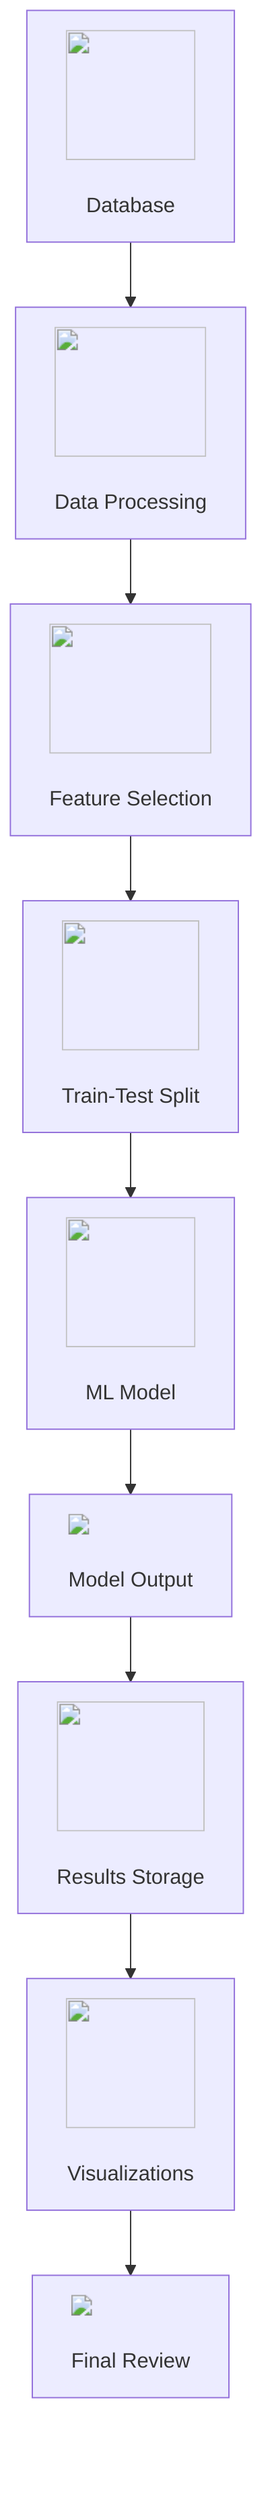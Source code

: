 graph TD;
    A["<img src='icons/database.svg' width=100 height=100/> <br/> Database"] --> B["<img src='icons/table.svg' width=100 height=100/> <br/> Data Processing"];
    B --> C["<img src='icons/column_split.svg' width=100 height=100/> <br/> Feature Selection"];
    C --> D["<img src='icons/row_split.svg' width=100 height=100/> <br/> Train-Test Split"];
    D --> E["<img src='icons/brain.svg' width=100 height=100/> <br/> ML Model"];
    E --> F["<img src='dummy_plots/scatter_plot_template.svg'/> <br/> Model Output"];
    F --> G["<img src='icons/file.svg' width=100 height=100/> <br/> Results Storage"];
    G --> H["<img src='icons/image.svg' width=100 height=100/> <br/> Visualizations"];
    H --> I["<img src='dummy_plots/barplot_template.svg'/> <br/> Final Review"];
